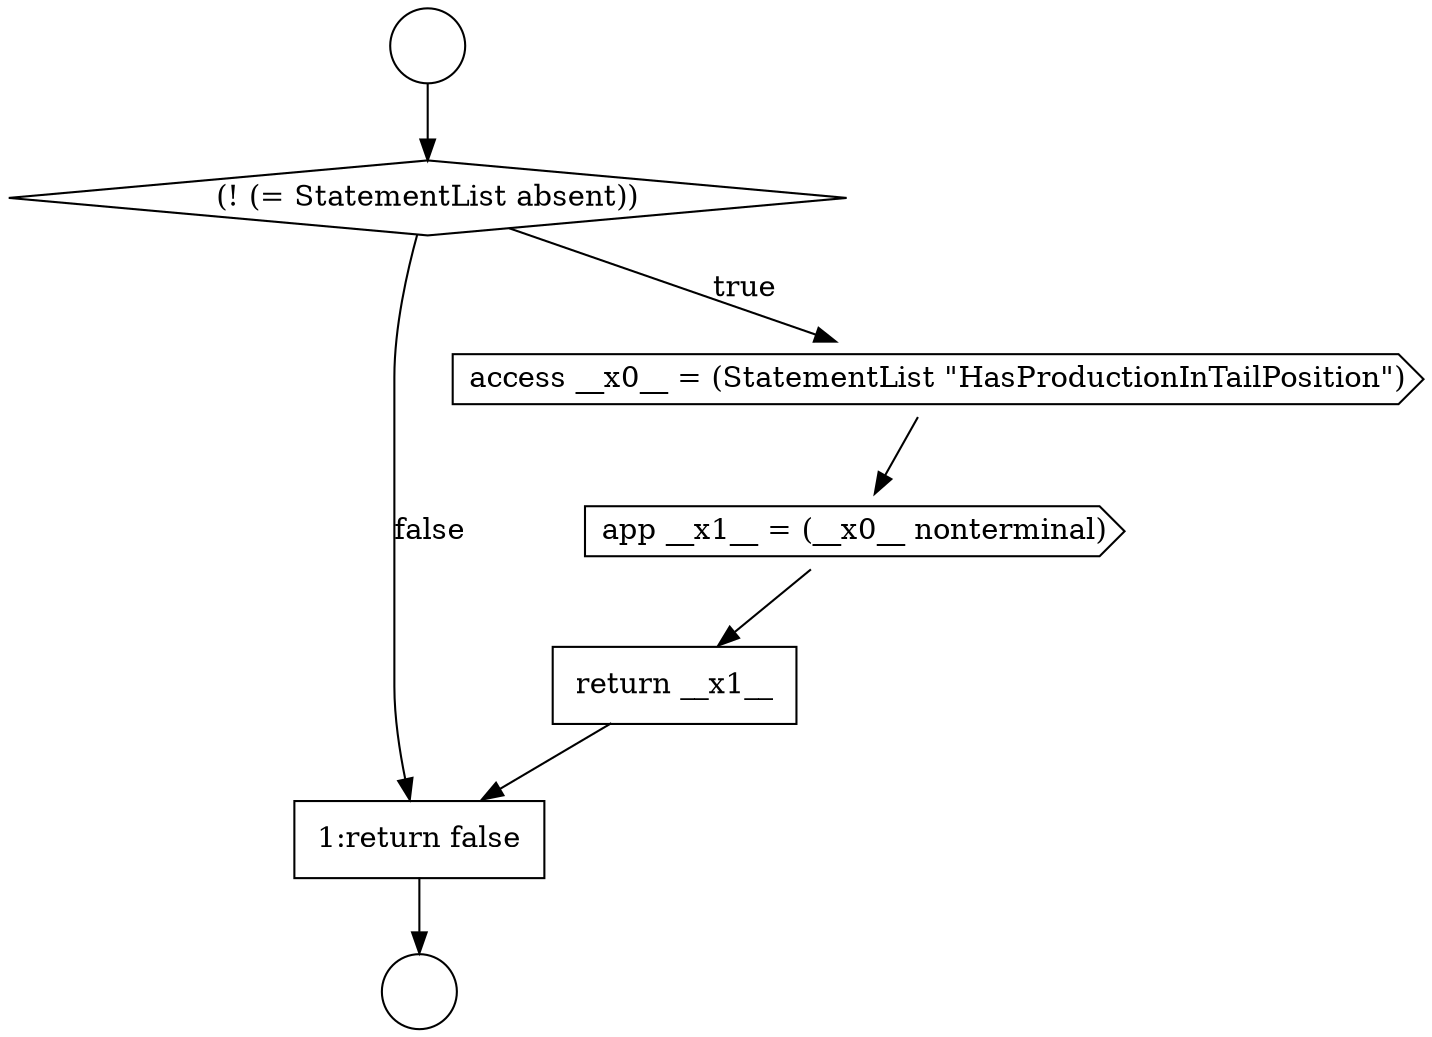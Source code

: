 digraph {
  node8981 [shape=diamond, label=<<font color="black">(! (= StatementList absent))</font>> color="black" fillcolor="white" style=filled]
  node8984 [shape=none, margin=0, label=<<font color="black">
    <table border="0" cellborder="1" cellspacing="0" cellpadding="10">
      <tr><td align="left">return __x1__</td></tr>
    </table>
  </font>> color="black" fillcolor="white" style=filled]
  node8985 [shape=none, margin=0, label=<<font color="black">
    <table border="0" cellborder="1" cellspacing="0" cellpadding="10">
      <tr><td align="left">1:return false</td></tr>
    </table>
  </font>> color="black" fillcolor="white" style=filled]
  node8980 [shape=circle label=" " color="black" fillcolor="white" style=filled]
  node8983 [shape=cds, label=<<font color="black">app __x1__ = (__x0__ nonterminal)</font>> color="black" fillcolor="white" style=filled]
  node8979 [shape=circle label=" " color="black" fillcolor="white" style=filled]
  node8982 [shape=cds, label=<<font color="black">access __x0__ = (StatementList &quot;HasProductionInTailPosition&quot;)</font>> color="black" fillcolor="white" style=filled]
  node8981 -> node8982 [label=<<font color="black">true</font>> color="black"]
  node8981 -> node8985 [label=<<font color="black">false</font>> color="black"]
  node8985 -> node8980 [ color="black"]
  node8979 -> node8981 [ color="black"]
  node8982 -> node8983 [ color="black"]
  node8984 -> node8985 [ color="black"]
  node8983 -> node8984 [ color="black"]
}
